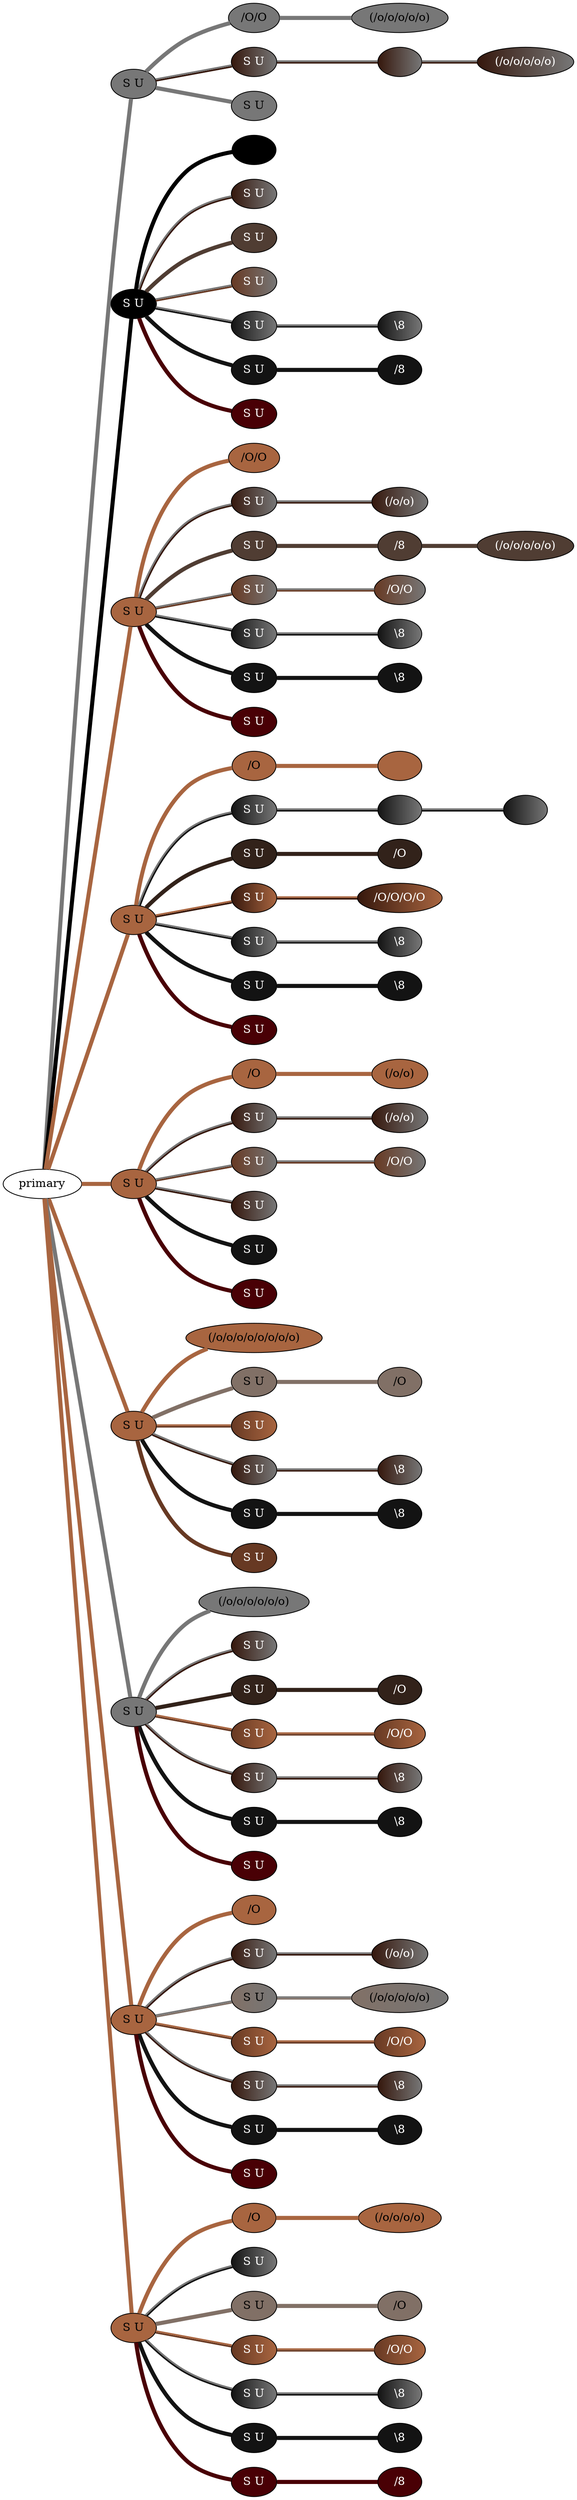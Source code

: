 graph {
 graph [rankdir=LR]
"1" [qtype="pendant_node", pendant_colors="#777777", pendant_ply="S", pendant_attach="U", pendant_length="17.0", label="S U", style=filled, fillcolor="#777777", fontcolor="#000000"]
"primary" -- "1" [qtype="pendant_link",penwidth=5,color="#777777"]
"1:0" [qtype="knot_node", knot_value="2", knot_type="S", knot_position="5.0", knot_spin="S", label="/O/O", style=filled, fillcolor="#777777" , fontcolor="#000000"]
"1" -- "1:0" [qtype="knot_link",penwidth=5,color="#777777"]
"1:1" [qtype="knot_node", knot_value="5", knot_type="L", knot_position="10.0", knot_spin="S", label="(/o/o/o/o/o)", style=filled, fillcolor="#777777" , fontcolor="#000000"]
"1:0" -- "1:1" [qtype="knot_link",penwidth=5,color="#777777"]
"1s1" [qtype="pendant_node", pendant_colors="#35170C:#777777", pendant_ply="S", pendant_attach="U", pendant_length="20.0", label="S U", style=filled, fillcolor="#35170C:#777777", fontcolor="#ffffff"]
"1" -- "1s1" [qtype="pendant_link",penwidth=2,color="#35170C:#777777"]
"1s1:0" [qtype="knot_node", knot_value="1", knot_type="", knot_position="3.0", knot_spin="U", label="", style=filled, fillcolor="#35170C:#777777" , fontcolor="#ffffff"]
"1s1" -- "1s1:0" [qtype="knot_link",penwidth=2,color="#35170C:#777777"]
"1s1:1" [qtype="knot_node", knot_value="5", knot_type="L", knot_position="5.0", knot_spin="S", label="(/o/o/o/o/o)", style=filled, fillcolor="#35170C:#777777" , fontcolor="#ffffff"]
"1s1:0" -- "1s1:1" [qtype="knot_link",penwidth=2,color="#35170C:#777777"]
"1s2" [qtype="pendant_node", pendant_colors="#777777", pendant_ply="S", pendant_attach="U", pendant_length="1.5", label="S U", style=filled, fillcolor="#777777", fontcolor="#000000"]
"1" -- "1s2" [qtype="pendant_link",penwidth=5,color="#777777"]
"2" [qtype="pendant_node", pendant_colors="#000000", pendant_ply="S", pendant_attach="U", pendant_length="27.5", label="S U", style=filled, fillcolor="#000000", fontcolor="#ffffff"]
"primary" -- "2" [qtype="pendant_link",penwidth=5,color="#000000"]
"2:0" [qtype="knot_node", knot_value="1", knot_type="BL", knot_position="15.5", knot_spin="U", label="", style=filled, fillcolor="#000000" , fontcolor="#ffffff"]
"2" -- "2:0" [qtype="knot_link",penwidth=5,color="#000000"]
"2s1" [qtype="pendant_node", pendant_colors="#35170C:#777777", pendant_ply="S", pendant_attach="U", pendant_length="2.0", label="S U", style=filled, fillcolor="#35170C:#777777", fontcolor="#ffffff"]
"2" -- "2s1" [qtype="pendant_link",penwidth=2,color="#35170C:#777777"]
"2s2" [qtype="pendant_node", pendant_colors="#503D33", pendant_ply="S", pendant_attach="U", pendant_length="33.5", label="S U", style=filled, fillcolor="#503D33", fontcolor="#ffffff"]
"2" -- "2s2" [qtype="pendant_link",penwidth=5,color="#503D33"]
"2s3" [qtype="pendant_node", pendant_colors="#673923:#777777", pendant_ply="S", pendant_attach="U", pendant_length="49.0", label="S U", style=filled, fillcolor="#673923:#777777", fontcolor="#ffffff"]
"2" -- "2s3" [qtype="pendant_link",penwidth=2,color="#673923:#777777"]
"2s4" [qtype="pendant_node", pendant_colors="#131313:#777777", pendant_ply="S", pendant_attach="U", pendant_length="32.0", label="S U", style=filled, fillcolor="#131313:#777777", fontcolor="#ffffff"]
"2" -- "2s4" [qtype="pendant_link",penwidth=2,color="#131313:#777777"]
"2s4:0" [qtype="knot_node", knot_value="1", knot_type="E", knot_position="13.5", knot_spin="Z", label="\\8", style=filled, fillcolor="#131313:#777777" , fontcolor="#ffffff"]
"2s4" -- "2s4:0" [qtype="knot_link",penwidth=2,color="#131313:#777777"]
"2s5" [qtype="pendant_node", pendant_colors="#131313", pendant_ply="S", pendant_attach="U", pendant_length="32.5", label="S U", style=filled, fillcolor="#131313", fontcolor="#ffffff"]
"2" -- "2s5" [qtype="pendant_link",penwidth=5,color="#131313"]
"2s5:0" [qtype="knot_node", knot_value="1", knot_type="E", knot_position="13.0", knot_spin="S", label="/8", style=filled, fillcolor="#131313" , fontcolor="#ffffff"]
"2s5" -- "2s5:0" [qtype="knot_link",penwidth=5,color="#131313"]
"2s6" [qtype="pendant_node", pendant_colors="#490005", pendant_ply="S", pendant_attach="U", pendant_length="36.5", label="S U", style=filled, fillcolor="#490005", fontcolor="#ffffff"]
"2" -- "2s6" [qtype="pendant_link",penwidth=5,color="#490005"]
"3" [qtype="pendant_node", pendant_colors="#A86540", pendant_ply="S", pendant_attach="U", pendant_length="36.0", label="S U", style=filled, fillcolor="#A86540", fontcolor="#000000"]
"primary" -- "3" [qtype="pendant_link",penwidth=5,color="#A86540"]
"3:0" [qtype="knot_node", knot_value="2", knot_type="S", knot_position="9.5", knot_spin="S", label="/O/O", style=filled, fillcolor="#A86540" , fontcolor="#000000"]
"3" -- "3:0" [qtype="knot_link",penwidth=5,color="#A86540"]
"3s1" [qtype="pendant_node", pendant_colors="#35170C:#777777", pendant_ply="S", pendant_attach="U", pendant_length="30.5", label="S U", style=filled, fillcolor="#35170C:#777777", fontcolor="#ffffff"]
"3" -- "3s1" [qtype="pendant_link",penwidth=2,color="#35170C:#777777"]
"3s1:0" [qtype="knot_node", knot_value="2", knot_type="L", knot_position="16.0", knot_spin="S", label="(/o/o)", style=filled, fillcolor="#35170C:#777777" , fontcolor="#ffffff"]
"3s1" -- "3s1:0" [qtype="knot_link",penwidth=2,color="#35170C:#777777"]
"3s2" [qtype="pendant_node", pendant_colors="#503D33", pendant_ply="S", pendant_attach="U", pendant_length="35.0", label="S U", style=filled, fillcolor="#503D33", fontcolor="#ffffff"]
"3" -- "3s2" [qtype="pendant_link",penwidth=5,color="#503D33"]
"3s2:0" [qtype="knot_node", knot_value="1", knot_type="E", knot_position="7.5", knot_spin="S", label="/8", style=filled, fillcolor="#503D33" , fontcolor="#ffffff"]
"3s2" -- "3s2:0" [qtype="knot_link",penwidth=5,color="#503D33"]
"3s2:1" [qtype="knot_node", knot_value="5", knot_type="L", knot_position="15.5", knot_spin="S", label="(/o/o/o/o/o)", style=filled, fillcolor="#503D33" , fontcolor="#ffffff"]
"3s2:0" -- "3s2:1" [qtype="knot_link",penwidth=5,color="#503D33"]
"3s3" [qtype="pendant_node", pendant_colors="#673923:#777777", pendant_ply="S", pendant_attach="U", pendant_length="27.0", label="S U", style=filled, fillcolor="#673923:#777777", fontcolor="#ffffff"]
"3" -- "3s3" [qtype="pendant_link",penwidth=2,color="#673923:#777777"]
"3s3:0" [qtype="knot_node", knot_value="2", knot_type="S", knot_position="1.5", knot_spin="S", label="/O/O", style=filled, fillcolor="#673923:#777777" , fontcolor="#ffffff"]
"3s3" -- "3s3:0" [qtype="knot_link",penwidth=2,color="#673923:#777777"]
"3s4" [qtype="pendant_node", pendant_colors="#131313:#777777", pendant_ply="S", pendant_attach="U", pendant_length="35.5", label="S U", style=filled, fillcolor="#131313:#777777", fontcolor="#ffffff"]
"3" -- "3s4" [qtype="pendant_link",penwidth=2,color="#131313:#777777"]
"3s4:0" [qtype="knot_node", knot_value="1", knot_type="E", knot_position="15.5", knot_spin="Z", label="\\8", style=filled, fillcolor="#131313:#777777" , fontcolor="#ffffff"]
"3s4" -- "3s4:0" [qtype="knot_link",penwidth=2,color="#131313:#777777"]
"3s5" [qtype="pendant_node", pendant_colors="#131313", pendant_ply="S", pendant_attach="U", pendant_length="40.0", label="S U", style=filled, fillcolor="#131313", fontcolor="#ffffff"]
"3" -- "3s5" [qtype="pendant_link",penwidth=5,color="#131313"]
"3s5:0" [qtype="knot_node", knot_value="1", knot_type="E", knot_position="16.0", knot_spin="Z", label="\\8", style=filled, fillcolor="#131313" , fontcolor="#ffffff"]
"3s5" -- "3s5:0" [qtype="knot_link",penwidth=5,color="#131313"]
"3s6" [qtype="pendant_node", pendant_colors="#490005", pendant_ply="S", pendant_attach="U", pendant_length="39.0", label="S U", style=filled, fillcolor="#490005", fontcolor="#ffffff"]
"3" -- "3s6" [qtype="pendant_link",penwidth=5,color="#490005"]
"4" [qtype="pendant_node", pendant_colors="#A86540", pendant_ply="S", pendant_attach="U", pendant_length="32.0", label="S U", style=filled, fillcolor="#A86540", fontcolor="#000000"]
"primary" -- "4" [qtype="pendant_link",penwidth=5,color="#A86540"]
"4:0" [qtype="knot_node", knot_value="1", knot_type="S", knot_position="8.0", knot_spin="S", label="/O", style=filled, fillcolor="#A86540" , fontcolor="#000000"]
"4" -- "4:0" [qtype="knot_link",penwidth=5,color="#A86540"]
"4:1" [qtype="knot_node", knot_value="1", knot_type="URNS?L", knot_position="0", knot_spin="U", label="", style=filled, fillcolor="#A86540" , fontcolor="#000000"]
"4:0" -- "4:1" [qtype="knot_link",penwidth=5,color="#A86540"]
"4s1" [qtype="pendant_node", pendant_colors="#131313:#777777", pendant_ply="S", pendant_attach="U", pendant_length="33.5", label="S U", style=filled, fillcolor="#131313:#777777", fontcolor="#ffffff"]
"4" -- "4s1" [qtype="pendant_link",penwidth=2,color="#131313:#777777"]
"4s1:0" [qtype="knot_node", knot_value="1", knot_type="YPE?", knot_position="0", knot_spin="N", label="", style=filled, fillcolor="#131313:#777777" , fontcolor="#ffffff"]
"4s1" -- "4s1:0" [qtype="knot_link",penwidth=2,color="#131313:#777777"]
"4s1:1" [qtype="knot_node", knot_value="1", knot_type="IR", knot_position="0", knot_spin="DIR", label="", style=filled, fillcolor="#131313:#777777" , fontcolor="#ffffff"]
"4s1:0" -- "4s1:1" [qtype="knot_link",penwidth=2,color="#131313:#777777"]
"4s2" [qtype="pendant_node", pendant_colors="#32221A", pendant_ply="S", pendant_attach="U", pendant_length="35.5", label="S U", style=filled, fillcolor="#32221A", fontcolor="#ffffff"]
"4" -- "4s2" [qtype="pendant_link",penwidth=5,color="#32221A"]
"4s2:0" [qtype="knot_node", knot_value="1", knot_type="S", knot_position="7.0", knot_spin="S", label="/O", style=filled, fillcolor="#32221A" , fontcolor="#ffffff"]
"4s2" -- "4s2:0" [qtype="knot_link",penwidth=5,color="#32221A"]
"4s3" [qtype="pendant_node", pendant_colors="#35170C:#A86540", pendant_ply="S", pendant_attach="U", pendant_length="33.5", label="S U", style=filled, fillcolor="#35170C:#A86540", fontcolor="#ffffff"]
"4" -- "4s3" [qtype="pendant_link",penwidth=2,color="#35170C:#A86540"]
"4s3:0" [qtype="knot_node", knot_value="4", knot_type="S", knot_position="3.0", knot_spin="S", label="/O/O/O/O", style=filled, fillcolor="#35170C:#A86540" , fontcolor="#ffffff"]
"4s3" -- "4s3:0" [qtype="knot_link",penwidth=2,color="#35170C:#A86540"]
"4s4" [qtype="pendant_node", pendant_colors="#131313:#777777", pendant_ply="S", pendant_attach="U", pendant_length="37.5", label="S U", style=filled, fillcolor="#131313:#777777", fontcolor="#ffffff"]
"4" -- "4s4" [qtype="pendant_link",penwidth=2,color="#131313:#777777"]
"4s4:0" [qtype="knot_node", knot_value="1", knot_type="E", knot_position="12.0", knot_spin="Z", label="\\8", style=filled, fillcolor="#131313:#777777" , fontcolor="#ffffff"]
"4s4" -- "4s4:0" [qtype="knot_link",penwidth=2,color="#131313:#777777"]
"4s5" [qtype="pendant_node", pendant_colors="#131313", pendant_ply="S", pendant_attach="U", pendant_length="39.0", label="S U", style=filled, fillcolor="#131313", fontcolor="#ffffff"]
"4" -- "4s5" [qtype="pendant_link",penwidth=5,color="#131313"]
"4s5:0" [qtype="knot_node", knot_value="1", knot_type="E", knot_position="11.0", knot_spin="Z", label="\\8", style=filled, fillcolor="#131313" , fontcolor="#ffffff"]
"4s5" -- "4s5:0" [qtype="knot_link",penwidth=5,color="#131313"]
"4s6" [qtype="pendant_node", pendant_colors="#490005", pendant_ply="S", pendant_attach="U", pendant_length="36.5", label="S U", style=filled, fillcolor="#490005", fontcolor="#ffffff"]
"4" -- "4s6" [qtype="pendant_link",penwidth=5,color="#490005"]
"5" [qtype="pendant_node", pendant_colors="#A86540", pendant_ply="S", pendant_attach="U", pendant_length="29.5", label="S U", style=filled, fillcolor="#A86540", fontcolor="#000000"]
"primary" -- "5" [qtype="pendant_link",penwidth=5,color="#A86540"]
"5:0" [qtype="knot_node", knot_value="1", knot_type="S", knot_position="9.5", knot_spin="S", label="/O", style=filled, fillcolor="#A86540" , fontcolor="#000000"]
"5" -- "5:0" [qtype="knot_link",penwidth=5,color="#A86540"]
"5:1" [qtype="knot_node", knot_value="2", knot_type="L", knot_position="15.5", knot_spin="S", label="(/o/o)", style=filled, fillcolor="#A86540" , fontcolor="#000000"]
"5:0" -- "5:1" [qtype="knot_link",penwidth=5,color="#A86540"]
"5s1" [qtype="pendant_node", pendant_colors="#35170C:#777777", pendant_ply="S", pendant_attach="U", pendant_length="41.0", label="S U", style=filled, fillcolor="#35170C:#777777", fontcolor="#ffffff"]
"5" -- "5s1" [qtype="pendant_link",penwidth=2,color="#35170C:#777777"]
"5s1:0" [qtype="knot_node", knot_value="2", knot_type="L", knot_position="14.5", knot_spin="S", label="(/o/o)", style=filled, fillcolor="#35170C:#777777" , fontcolor="#ffffff"]
"5s1" -- "5s1:0" [qtype="knot_link",penwidth=2,color="#35170C:#777777"]
"5s2" [qtype="pendant_node", pendant_colors="#673923:#777777", pendant_ply="S", pendant_attach="U", pendant_length="9.5", label="S U", style=filled, fillcolor="#673923:#777777", fontcolor="#ffffff"]
"5" -- "5s2" [qtype="pendant_link",penwidth=2,color="#673923:#777777"]
"5s2:0" [qtype="knot_node", knot_value="2", knot_type="S", knot_position="2.0", knot_spin="S", label="/O/O", style=filled, fillcolor="#673923:#777777" , fontcolor="#ffffff"]
"5s2" -- "5s2:0" [qtype="knot_link",penwidth=2,color="#673923:#777777"]
"5s3" [qtype="pendant_node", pendant_colors="#35170C:#777777", pendant_ply="S", pendant_attach="U", pendant_length="9.0", label="S U", style=filled, fillcolor="#35170C:#777777", fontcolor="#ffffff"]
"5" -- "5s3" [qtype="pendant_link",penwidth=2,color="#35170C:#777777"]
"5s4" [qtype="pendant_node", pendant_colors="#131313", pendant_ply="S", pendant_attach="U", pendant_length="9.5", label="S U", style=filled, fillcolor="#131313", fontcolor="#ffffff"]
"5" -- "5s4" [qtype="pendant_link",penwidth=5,color="#131313"]
"5s5" [qtype="pendant_node", pendant_colors="#490005", pendant_ply="S", pendant_attach="U", pendant_length="48.0", label="S U", style=filled, fillcolor="#490005", fontcolor="#ffffff"]
"5" -- "5s5" [qtype="pendant_link",penwidth=5,color="#490005"]
"6" [qtype="pendant_node", pendant_colors="#A86540", pendant_ply="S", pendant_attach="U", pendant_length="32.0", label="S U", style=filled, fillcolor="#A86540", fontcolor="#000000"]
"primary" -- "6" [qtype="pendant_link",penwidth=5,color="#A86540"]
"6:0" [qtype="knot_node", knot_value="8", knot_type="L", knot_position="14.5", knot_spin="S", label="(/o/o/o/o/o/o/o/o)", style=filled, fillcolor="#A86540" , fontcolor="#000000"]
"6" -- "6:0" [qtype="knot_link",penwidth=5,color="#A86540"]
"6s1" [qtype="pendant_node", pendant_colors="#817066", pendant_ply="S", pendant_attach="U", pendant_length="34.0", label="S U", style=filled, fillcolor="#817066", fontcolor="#000000"]
"6" -- "6s1" [qtype="pendant_link",penwidth=5,color="#817066"]
"6s1:0" [qtype="knot_node", knot_value="1", knot_type="S", knot_position="7.0", knot_spin="S", label="/O", style=filled, fillcolor="#817066" , fontcolor="#000000"]
"6s1" -- "6s1:0" [qtype="knot_link",penwidth=5,color="#817066"]
"6s2" [qtype="pendant_node", pendant_colors="#673923:#A86540", pendant_ply="S", pendant_attach="U", pendant_length="41.5", label="S U", style=filled, fillcolor="#673923:#A86540", fontcolor="#ffffff"]
"6" -- "6s2" [qtype="pendant_link",penwidth=2,color="#673923:#A86540"]
"6s3" [qtype="pendant_node", pendant_colors="#35170C:#777777", pendant_ply="S", pendant_attach="U", pendant_length="41.0", label="S U", style=filled, fillcolor="#35170C:#777777", fontcolor="#ffffff"]
"6" -- "6s3" [qtype="pendant_link",penwidth=2,color="#35170C:#777777"]
"6s3:0" [qtype="knot_node", knot_value="1", knot_type="E", knot_position="12.5", knot_spin="Z", label="\\8", style=filled, fillcolor="#35170C:#777777" , fontcolor="#ffffff"]
"6s3" -- "6s3:0" [qtype="knot_link",penwidth=2,color="#35170C:#777777"]
"6s4" [qtype="pendant_node", pendant_colors="#131313", pendant_ply="S", pendant_attach="U", pendant_length="34.0", label="S U", style=filled, fillcolor="#131313", fontcolor="#ffffff"]
"6" -- "6s4" [qtype="pendant_link",penwidth=5,color="#131313"]
"6s4:0" [qtype="knot_node", knot_value="1", knot_type="E", knot_position="12.5", knot_spin="Z", label="\\8", style=filled, fillcolor="#131313" , fontcolor="#ffffff"]
"6s4" -- "6s4:0" [qtype="knot_link",penwidth=5,color="#131313"]
"6s5" [qtype="pendant_node", pendant_colors="#673923", pendant_ply="S", pendant_attach="U", pendant_length="22.5", label="S U", style=filled, fillcolor="#673923", fontcolor="#ffffff"]
"6" -- "6s5" [qtype="pendant_link",penwidth=5,color="#673923"]
"7" [qtype="pendant_node", pendant_colors="#777777", pendant_ply="S", pendant_attach="U", pendant_length="37.5", label="S U", style=filled, fillcolor="#777777", fontcolor="#000000"]
"primary" -- "7" [qtype="pendant_link",penwidth=5,color="#777777"]
"7:0" [qtype="knot_node", knot_value="6", knot_type="L", knot_position="12.0", knot_spin="S", label="(/o/o/o/o/o/o)", style=filled, fillcolor="#777777" , fontcolor="#000000"]
"7" -- "7:0" [qtype="knot_link",penwidth=5,color="#777777"]
"7s1" [qtype="pendant_node", pendant_colors="#35170C:#777777", pendant_ply="S", pendant_attach="U", pendant_length="45.5", label="S U", style=filled, fillcolor="#35170C:#777777", fontcolor="#ffffff"]
"7" -- "7s1" [qtype="pendant_link",penwidth=2,color="#35170C:#777777"]
"7s2" [qtype="pendant_node", pendant_colors="#32221A", pendant_ply="S", pendant_attach="U", pendant_length="34.5", label="S U", style=filled, fillcolor="#32221A", fontcolor="#ffffff"]
"7" -- "7s2" [qtype="pendant_link",penwidth=5,color="#32221A"]
"7s2:0" [qtype="knot_node", knot_value="1", knot_type="S", knot_position="5.5", knot_spin="S", label="/O", style=filled, fillcolor="#32221A" , fontcolor="#ffffff"]
"7s2" -- "7s2:0" [qtype="knot_link",penwidth=5,color="#32221A"]
"7s3" [qtype="pendant_node", pendant_colors="#673923:#A86540", pendant_ply="S", pendant_attach="U", pendant_length="42.0", label="S U", style=filled, fillcolor="#673923:#A86540", fontcolor="#ffffff"]
"7" -- "7s3" [qtype="pendant_link",penwidth=2,color="#673923:#A86540"]
"7s3:0" [qtype="knot_node", knot_value="2", knot_type="S", knot_position="2.0", knot_spin="S", label="/O/O", style=filled, fillcolor="#673923:#A86540" , fontcolor="#ffffff"]
"7s3" -- "7s3:0" [qtype="knot_link",penwidth=2,color="#673923:#A86540"]
"7s4" [qtype="pendant_node", pendant_colors="#35170C:#777777", pendant_ply="S", pendant_attach="U", pendant_length="29.5", label="S U", style=filled, fillcolor="#35170C:#777777", fontcolor="#ffffff"]
"7" -- "7s4" [qtype="pendant_link",penwidth=2,color="#35170C:#777777"]
"7s4:0" [qtype="knot_node", knot_value="1", knot_type="E", knot_position="10.5", knot_spin="Z", label="\\8", style=filled, fillcolor="#35170C:#777777" , fontcolor="#ffffff"]
"7s4" -- "7s4:0" [qtype="knot_link",penwidth=2,color="#35170C:#777777"]
"7s5" [qtype="pendant_node", pendant_colors="#131313", pendant_ply="S", pendant_attach="U", pendant_length="31.0", label="S U", style=filled, fillcolor="#131313", fontcolor="#ffffff"]
"7" -- "7s5" [qtype="pendant_link",penwidth=5,color="#131313"]
"7s5:0" [qtype="knot_node", knot_value="1", knot_type="E", knot_position="9.0", knot_spin="Z", label="\\8", style=filled, fillcolor="#131313" , fontcolor="#ffffff"]
"7s5" -- "7s5:0" [qtype="knot_link",penwidth=5,color="#131313"]
"7s6" [qtype="pendant_node", pendant_colors="#490005", pendant_ply="S", pendant_attach="U", pendant_length="34.0", label="S U", style=filled, fillcolor="#490005", fontcolor="#ffffff"]
"7" -- "7s6" [qtype="pendant_link",penwidth=5,color="#490005"]
"8" [qtype="pendant_node", pendant_colors="#A86540", pendant_ply="S", pendant_attach="U", pendant_length="42.5", label="S U", style=filled, fillcolor="#A86540", fontcolor="#000000"]
"primary" -- "8" [qtype="pendant_link",penwidth=5,color="#A86540"]
"8:0" [qtype="knot_node", knot_value="1", knot_type="S", knot_position="9.0", knot_spin="S", label="/O", style=filled, fillcolor="#A86540" , fontcolor="#000000"]
"8" -- "8:0" [qtype="knot_link",penwidth=5,color="#A86540"]
"8s1" [qtype="pendant_node", pendant_colors="#35170C:#777777", pendant_ply="S", pendant_attach="U", pendant_length="35.0", label="S U", style=filled, fillcolor="#35170C:#777777", fontcolor="#ffffff"]
"8" -- "8s1" [qtype="pendant_link",penwidth=2,color="#35170C:#777777"]
"8s1:0" [qtype="knot_node", knot_value="2", knot_type="L", knot_position="15.0", knot_spin="S", label="(/o/o)", style=filled, fillcolor="#35170C:#777777" , fontcolor="#ffffff"]
"8s1" -- "8s1:0" [qtype="knot_link",penwidth=2,color="#35170C:#777777"]
"8s2" [qtype="pendant_node", pendant_colors="#817066:#777777", pendant_ply="S", pendant_attach="U", pendant_length="29.0", label="S U", style=filled, fillcolor="#817066:#777777", fontcolor="#000000"]
"8" -- "8s2" [qtype="pendant_link",penwidth=2,color="#817066:#777777"]
"8s2:0" [qtype="knot_node", knot_value="5", knot_type="L", knot_position="15.0", knot_spin="S", label="(/o/o/o/o/o)", style=filled, fillcolor="#817066:#777777" , fontcolor="#000000"]
"8s2" -- "8s2:0" [qtype="knot_link",penwidth=2,color="#817066:#777777"]
"8s3" [qtype="pendant_node", pendant_colors="#673923:#A86540", pendant_ply="S", pendant_attach="U", pendant_length="37.0", label="S U", style=filled, fillcolor="#673923:#A86540", fontcolor="#ffffff"]
"8" -- "8s3" [qtype="pendant_link",penwidth=2,color="#673923:#A86540"]
"8s3:0" [qtype="knot_node", knot_value="2", knot_type="S", knot_position="3.0", knot_spin="S", label="/O/O", style=filled, fillcolor="#673923:#A86540" , fontcolor="#ffffff"]
"8s3" -- "8s3:0" [qtype="knot_link",penwidth=2,color="#673923:#A86540"]
"8s4" [qtype="pendant_node", pendant_colors="#35170C:#777777", pendant_ply="S", pendant_attach="U", pendant_length="29.0", label="S U", style=filled, fillcolor="#35170C:#777777", fontcolor="#ffffff"]
"8" -- "8s4" [qtype="pendant_link",penwidth=2,color="#35170C:#777777"]
"8s4:0" [qtype="knot_node", knot_value="1", knot_type="E", knot_position="15.0", knot_spin="Z", label="\\8", style=filled, fillcolor="#35170C:#777777" , fontcolor="#ffffff"]
"8s4" -- "8s4:0" [qtype="knot_link",penwidth=2,color="#35170C:#777777"]
"8s5" [qtype="pendant_node", pendant_colors="#131313", pendant_ply="S", pendant_attach="U", pendant_length="28.0", label="S U", style=filled, fillcolor="#131313", fontcolor="#ffffff"]
"8" -- "8s5" [qtype="pendant_link",penwidth=5,color="#131313"]
"8s5:0" [qtype="knot_node", knot_value="1", knot_type="E", knot_position="15.0", knot_spin="Z", label="\\8", style=filled, fillcolor="#131313" , fontcolor="#ffffff"]
"8s5" -- "8s5:0" [qtype="knot_link",penwidth=5,color="#131313"]
"8s6" [qtype="pendant_node", pendant_colors="#490005", pendant_ply="S", pendant_attach="U", pendant_length="32.0", label="S U", style=filled, fillcolor="#490005", fontcolor="#ffffff"]
"8" -- "8s6" [qtype="pendant_link",penwidth=5,color="#490005"]
"9" [qtype="pendant_node", pendant_colors="#A86540", pendant_ply="S", pendant_attach="U", pendant_length="34.0", label="S U", style=filled, fillcolor="#A86540", fontcolor="#000000"]
"primary" -- "9" [qtype="pendant_link",penwidth=5,color="#A86540"]
"9:0" [qtype="knot_node", knot_value="1", knot_type="S", knot_position="10.0", knot_spin="S", label="/O", style=filled, fillcolor="#A86540" , fontcolor="#000000"]
"9" -- "9:0" [qtype="knot_link",penwidth=5,color="#A86540"]
"9:1" [qtype="knot_node", knot_value="4", knot_type="L", knot_position="16.0", knot_spin="S", label="(/o/o/o/o)", style=filled, fillcolor="#A86540" , fontcolor="#000000"]
"9:0" -- "9:1" [qtype="knot_link",penwidth=5,color="#A86540"]
"9s1" [qtype="pendant_node", pendant_colors="#131313:#777777", pendant_ply="S", pendant_attach="U", pendant_length="10.5", label="S U", style=filled, fillcolor="#131313:#777777", fontcolor="#ffffff"]
"9" -- "9s1" [qtype="pendant_link",penwidth=2,color="#131313:#777777"]
"9s2" [qtype="pendant_node", pendant_colors="#817066", pendant_ply="S", pendant_attach="U", pendant_length="31.5", label="S U", style=filled, fillcolor="#817066", fontcolor="#000000"]
"9" -- "9s2" [qtype="pendant_link",penwidth=5,color="#817066"]
"9s2:0" [qtype="knot_node", knot_value="1", knot_type="S", knot_position="6.0", knot_spin="S", label="/O", style=filled, fillcolor="#817066" , fontcolor="#000000"]
"9s2" -- "9s2:0" [qtype="knot_link",penwidth=5,color="#817066"]
"9s3" [qtype="pendant_node", pendant_colors="#673923:#A86540", pendant_ply="S", pendant_attach="U", pendant_length="37.5", label="S U", style=filled, fillcolor="#673923:#A86540", fontcolor="#ffffff"]
"9" -- "9s3" [qtype="pendant_link",penwidth=2,color="#673923:#A86540"]
"9s3:0" [qtype="knot_node", knot_value="2", knot_type="S", knot_position="2.0", knot_spin="S", label="/O/O", style=filled, fillcolor="#673923:#A86540" , fontcolor="#ffffff"]
"9s3" -- "9s3:0" [qtype="knot_link",penwidth=2,color="#673923:#A86540"]
"9s4" [qtype="pendant_node", pendant_colors="#131313:#777777", pendant_ply="S", pendant_attach="U", pendant_length="34.0", label="S U", style=filled, fillcolor="#131313:#777777", fontcolor="#ffffff"]
"9" -- "9s4" [qtype="pendant_link",penwidth=2,color="#131313:#777777"]
"9s4:0" [qtype="knot_node", knot_value="1", knot_type="E", knot_position="11.0", knot_spin="Z", label="\\8", style=filled, fillcolor="#131313:#777777" , fontcolor="#ffffff"]
"9s4" -- "9s4:0" [qtype="knot_link",penwidth=2,color="#131313:#777777"]
"9s5" [qtype="pendant_node", pendant_colors="#131313", pendant_ply="S", pendant_attach="U", pendant_length="33.0", label="S U", style=filled, fillcolor="#131313", fontcolor="#ffffff"]
"9" -- "9s5" [qtype="pendant_link",penwidth=5,color="#131313"]
"9s5:0" [qtype="knot_node", knot_value="1", knot_type="E", knot_position="12.0", knot_spin="Z", label="\\8", style=filled, fillcolor="#131313" , fontcolor="#ffffff"]
"9s5" -- "9s5:0" [qtype="knot_link",penwidth=5,color="#131313"]
"9s6" [qtype="pendant_node", pendant_colors="#490005", pendant_ply="S", pendant_attach="U", pendant_length="33.5", label="S U", style=filled, fillcolor="#490005", fontcolor="#ffffff"]
"9" -- "9s6" [qtype="pendant_link",penwidth=5,color="#490005"]
"9s6:0" [qtype="knot_node", knot_value="1", knot_type="E", knot_position="18.5", knot_spin="S", label="/8", style=filled, fillcolor="#490005" , fontcolor="#ffffff"]
"9s6" -- "9s6:0" [qtype="knot_link",penwidth=5,color="#490005"]
}
